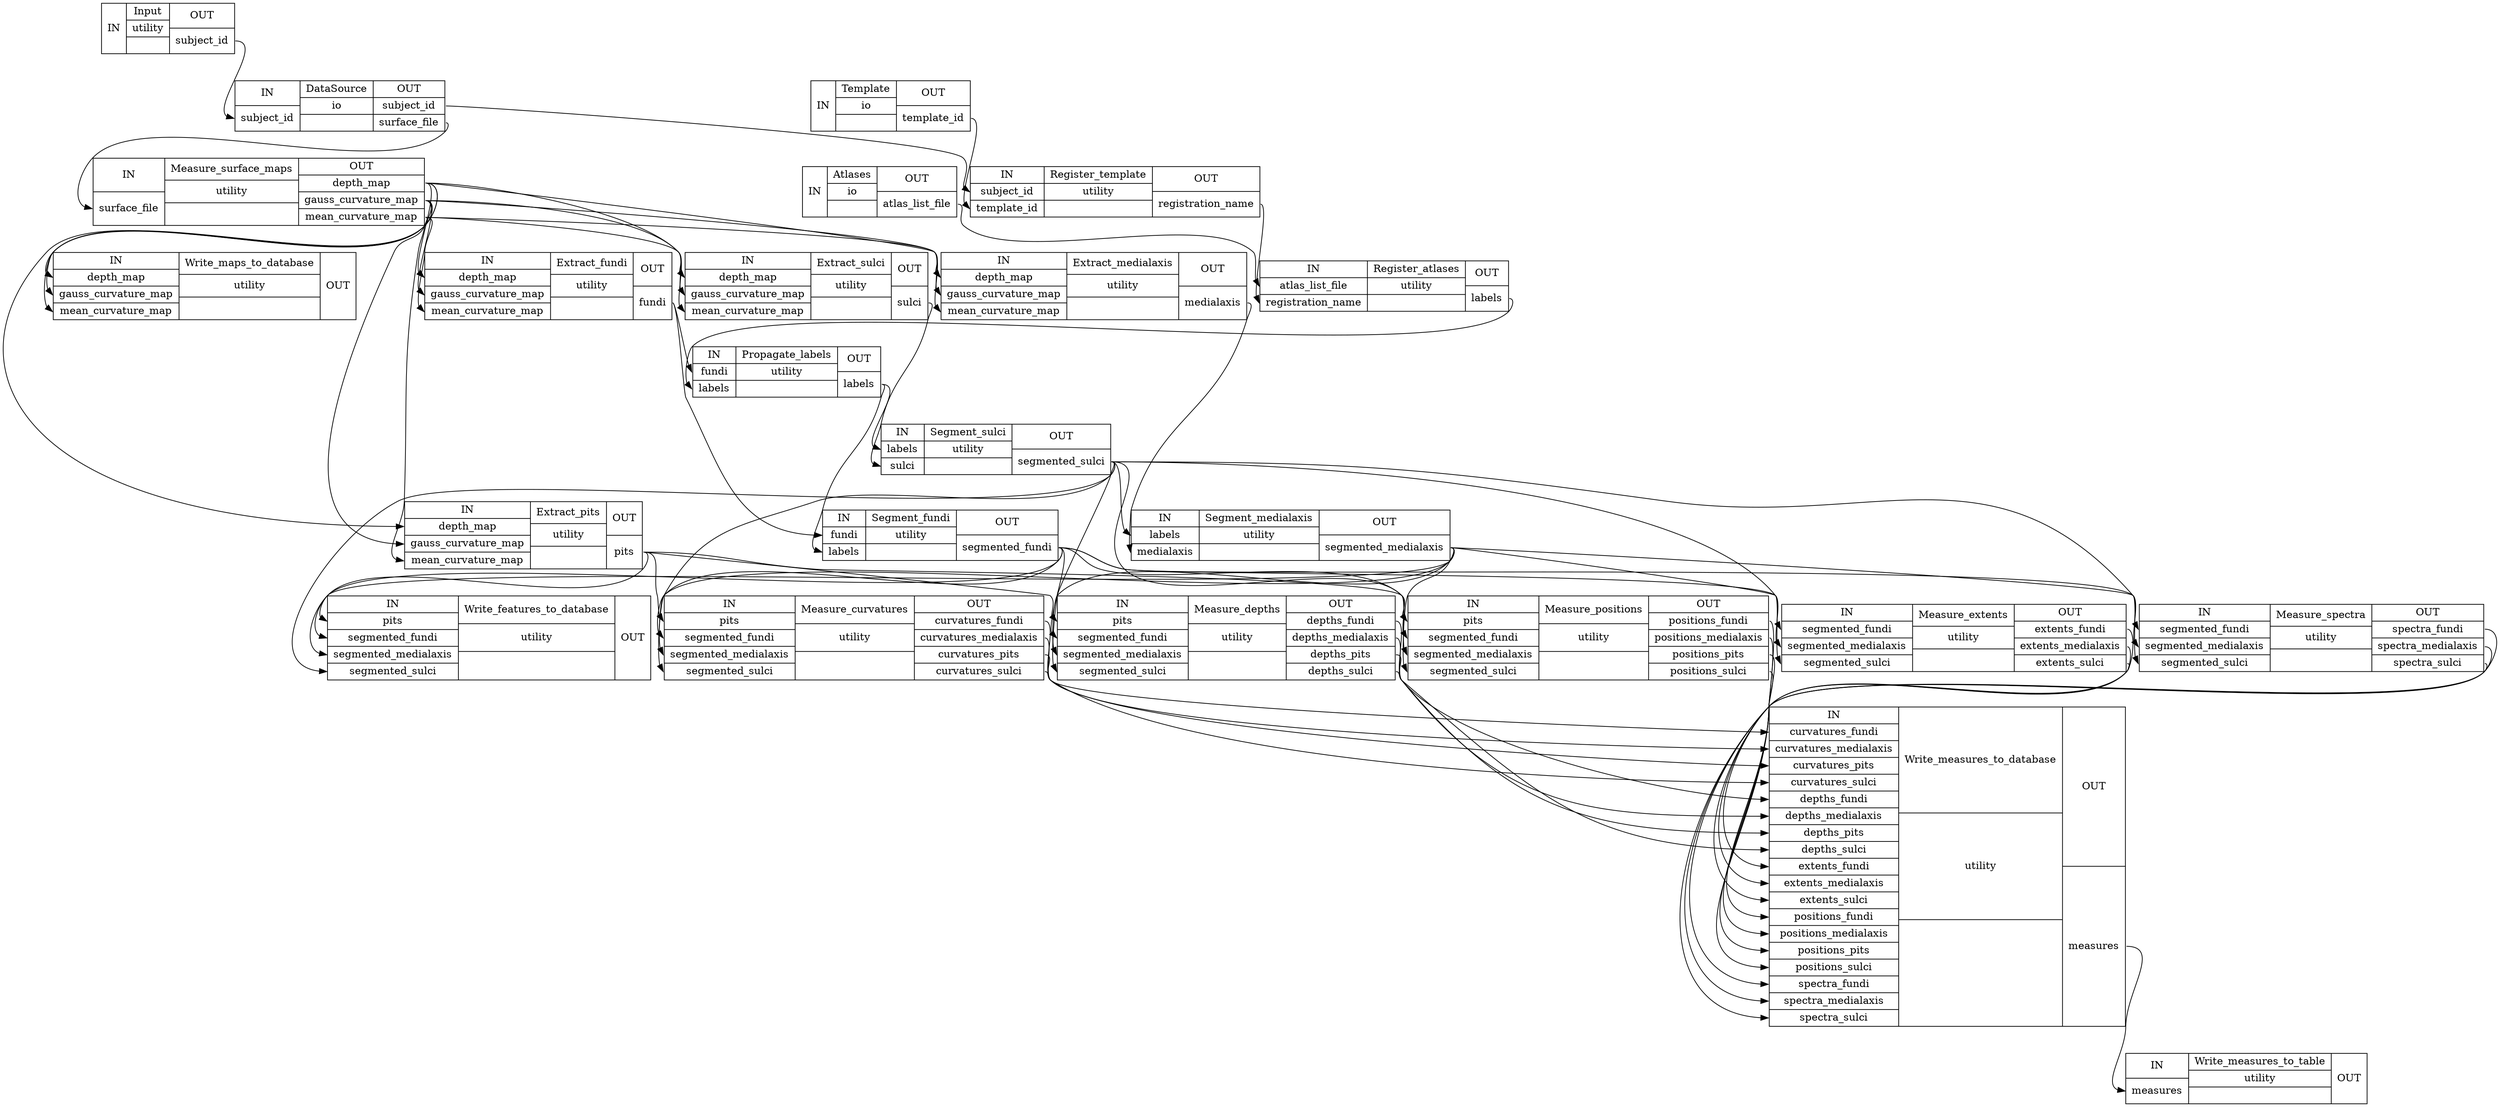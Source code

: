 digraph structs {
node [shape=record];
pipelineTemplate [label="{IN}|{ Template | io |  }|{OUT|<outtemplateid> template_id}"];
pipelineInput [label="{IN}|{ Input | utility |  }|{OUT|<outsubjectid> subject_id}"];
pipelineAtlases [label="{IN}|{ Atlases | io |  }|{OUT|<outatlaslistfile> atlas_list_file}"];
pipelineDataSource [label="{IN|<insubjectid> subject_id}|{ DataSource | io |  }|{OUT|<outsubjectid> subject_id|<outsurfacefile> surface_file}"];
pipelineRegister_template [label="{IN|<insubjectid> subject_id|<intemplateid> template_id}|{ Register_template | utility |  }|{OUT|<outregistrationname> registration_name}"];
pipelineRegister_atlases [label="{IN|<inatlaslistfile> atlas_list_file|<inregistrationname> registration_name}|{ Register_atlases | utility |  }|{OUT|<outlabels> labels}"];
pipelineMeasure_surface_maps [label="{IN|<insurfacefile> surface_file}|{ Measure_surface_maps | utility |  }|{OUT|<outdepthmap> depth_map|<outgausscurvaturemap> gauss_curvature_map|<outmeancurvaturemap> mean_curvature_map}"];
pipelineExtract_medialaxis [label="{IN|<indepthmap> depth_map|<ingausscurvaturemap> gauss_curvature_map|<inmeancurvaturemap> mean_curvature_map}|{ Extract_medialaxis | utility |  }|{OUT|<outmedialaxis> medialaxis}"];
pipelineExtract_sulci [label="{IN|<indepthmap> depth_map|<ingausscurvaturemap> gauss_curvature_map|<inmeancurvaturemap> mean_curvature_map}|{ Extract_sulci | utility |  }|{OUT|<outsulci> sulci}"];
pipelineWrite_maps_to_database [label="{IN|<indepthmap> depth_map|<ingausscurvaturemap> gauss_curvature_map|<inmeancurvaturemap> mean_curvature_map}|{ Write_maps_to_database | utility |  }|{OUT}"];
pipelineExtract_pits [label="{IN|<indepthmap> depth_map|<ingausscurvaturemap> gauss_curvature_map|<inmeancurvaturemap> mean_curvature_map}|{ Extract_pits | utility |  }|{OUT|<outpits> pits}"];
pipelineExtract_fundi [label="{IN|<indepthmap> depth_map|<ingausscurvaturemap> gauss_curvature_map|<inmeancurvaturemap> mean_curvature_map}|{ Extract_fundi | utility |  }|{OUT|<outfundi> fundi}"];
pipelinePropagate_labels [label="{IN|<infundi> fundi|<inlabels> labels}|{ Propagate_labels | utility |  }|{OUT|<outlabels> labels}"];
pipelineSegment_fundi [label="{IN|<infundi> fundi|<inlabels> labels}|{ Segment_fundi | utility |  }|{OUT|<outsegmentedfundi> segmented_fundi}"];
pipelineSegment_sulci [label="{IN|<inlabels> labels|<insulci> sulci}|{ Segment_sulci | utility |  }|{OUT|<outsegmentedsulci> segmented_sulci}"];
pipelineSegment_medialaxis [label="{IN|<inlabels> labels|<inmedialaxis> medialaxis}|{ Segment_medialaxis | utility |  }|{OUT|<outsegmentedmedialaxis> segmented_medialaxis}"];
pipelineMeasure_spectra [label="{IN|<insegmentedfundi> segmented_fundi|<insegmentedmedialaxis> segmented_medialaxis|<insegmentedsulci> segmented_sulci}|{ Measure_spectra | utility |  }|{OUT|<outspectrafundi> spectra_fundi|<outspectramedialaxis> spectra_medialaxis|<outspectrasulci> spectra_sulci}"];
pipelineMeasure_positions [label="{IN|<inpits> pits|<insegmentedfundi> segmented_fundi|<insegmentedmedialaxis> segmented_medialaxis|<insegmentedsulci> segmented_sulci}|{ Measure_positions | utility |  }|{OUT|<outpositionsfundi> positions_fundi|<outpositionsmedialaxis> positions_medialaxis|<outpositionspits> positions_pits|<outpositionssulci> positions_sulci}"];
pipelineMeasure_curvatures [label="{IN|<inpits> pits|<insegmentedfundi> segmented_fundi|<insegmentedmedialaxis> segmented_medialaxis|<insegmentedsulci> segmented_sulci}|{ Measure_curvatures | utility |  }|{OUT|<outcurvaturesfundi> curvatures_fundi|<outcurvaturesmedialaxis> curvatures_medialaxis|<outcurvaturespits> curvatures_pits|<outcurvaturessulci> curvatures_sulci}"];
pipelineMeasure_depths [label="{IN|<inpits> pits|<insegmentedfundi> segmented_fundi|<insegmentedmedialaxis> segmented_medialaxis|<insegmentedsulci> segmented_sulci}|{ Measure_depths | utility |  }|{OUT|<outdepthsfundi> depths_fundi|<outdepthsmedialaxis> depths_medialaxis|<outdepthspits> depths_pits|<outdepthssulci> depths_sulci}"];
pipelineWrite_features_to_database [label="{IN|<inpits> pits|<insegmentedfundi> segmented_fundi|<insegmentedmedialaxis> segmented_medialaxis|<insegmentedsulci> segmented_sulci}|{ Write_features_to_database | utility |  }|{OUT}"];
pipelineMeasure_extents [label="{IN|<insegmentedfundi> segmented_fundi|<insegmentedmedialaxis> segmented_medialaxis|<insegmentedsulci> segmented_sulci}|{ Measure_extents | utility |  }|{OUT|<outextentsfundi> extents_fundi|<outextentsmedialaxis> extents_medialaxis|<outextentssulci> extents_sulci}"];
pipelineWrite_measures_to_database [label="{IN|<incurvaturesfundi> curvatures_fundi|<incurvaturesmedialaxis> curvatures_medialaxis|<incurvaturespits> curvatures_pits|<incurvaturessulci> curvatures_sulci|<indepthsfundi> depths_fundi|<indepthsmedialaxis> depths_medialaxis|<indepthspits> depths_pits|<indepthssulci> depths_sulci|<inextentsfundi> extents_fundi|<inextentsmedialaxis> extents_medialaxis|<inextentssulci> extents_sulci|<inpositionsfundi> positions_fundi|<inpositionsmedialaxis> positions_medialaxis|<inpositionspits> positions_pits|<inpositionssulci> positions_sulci|<inspectrafundi> spectra_fundi|<inspectramedialaxis> spectra_medialaxis|<inspectrasulci> spectra_sulci}|{ Write_measures_to_database | utility |  }|{OUT|<outmeasures> measures}"];
pipelineWrite_measures_to_table [label="{IN|<inmeasures> measures}|{ Write_measures_to_table | utility |  }|{OUT}"];
pipelineAtlases:outatlaslistfile:e -> pipelineRegister_atlases:inatlaslistfile:w;
pipelineDataSource:outsubjectid:e -> pipelineRegister_template:insubjectid:w;
pipelineDataSource:outsurfacefile:e -> pipelineMeasure_surface_maps:insurfacefile:w;
pipelineExtract_fundi:outfundi:e -> pipelinePropagate_labels:infundi:w;
pipelineExtract_fundi:outfundi:e -> pipelineSegment_fundi:infundi:w;
pipelineExtract_medialaxis:outmedialaxis:e -> pipelineSegment_medialaxis:inmedialaxis:w;
pipelineExtract_pits:outpits:e -> pipelineMeasure_curvatures:inpits:w;
pipelineExtract_pits:outpits:e -> pipelineMeasure_depths:inpits:w;
pipelineExtract_pits:outpits:e -> pipelineMeasure_positions:inpits:w;
pipelineExtract_pits:outpits:e -> pipelineWrite_features_to_database:inpits:w;
pipelineExtract_sulci:outsulci:e -> pipelineSegment_sulci:insulci:w;
pipelineInput:outsubjectid:e -> pipelineDataSource:insubjectid:w;
pipelineMeasure_curvatures:outcurvaturesfundi:e -> pipelineWrite_measures_to_database:incurvaturesfundi:w;
pipelineMeasure_curvatures:outcurvaturesmedialaxis:e -> pipelineWrite_measures_to_database:incurvaturesmedialaxis:w;
pipelineMeasure_curvatures:outcurvaturespits:e -> pipelineWrite_measures_to_database:incurvaturespits:w;
pipelineMeasure_curvatures:outcurvaturessulci:e -> pipelineWrite_measures_to_database:incurvaturessulci:w;
pipelineMeasure_depths:outdepthsfundi:e -> pipelineWrite_measures_to_database:indepthsfundi:w;
pipelineMeasure_depths:outdepthsmedialaxis:e -> pipelineWrite_measures_to_database:indepthsmedialaxis:w;
pipelineMeasure_depths:outdepthspits:e -> pipelineWrite_measures_to_database:indepthspits:w;
pipelineMeasure_depths:outdepthssulci:e -> pipelineWrite_measures_to_database:indepthssulci:w;
pipelineMeasure_extents:outextentsfundi:e -> pipelineWrite_measures_to_database:inextentsfundi:w;
pipelineMeasure_extents:outextentsmedialaxis:e -> pipelineWrite_measures_to_database:inextentsmedialaxis:w;
pipelineMeasure_extents:outextentssulci:e -> pipelineWrite_measures_to_database:inextentssulci:w;
pipelineMeasure_positions:outpositionsfundi:e -> pipelineWrite_measures_to_database:inpositionsfundi:w;
pipelineMeasure_positions:outpositionsmedialaxis:e -> pipelineWrite_measures_to_database:inpositionsmedialaxis:w;
pipelineMeasure_positions:outpositionspits:e -> pipelineWrite_measures_to_database:inpositionspits:w;
pipelineMeasure_positions:outpositionssulci:e -> pipelineWrite_measures_to_database:inpositionssulci:w;
pipelineMeasure_spectra:outspectrafundi:e -> pipelineWrite_measures_to_database:inspectrafundi:w;
pipelineMeasure_spectra:outspectramedialaxis:e -> pipelineWrite_measures_to_database:inspectramedialaxis:w;
pipelineMeasure_spectra:outspectrasulci:e -> pipelineWrite_measures_to_database:inspectrasulci:w;
pipelineMeasure_surface_maps:outdepthmap:e -> pipelineExtract_fundi:indepthmap:w;
pipelineMeasure_surface_maps:outdepthmap:e -> pipelineExtract_medialaxis:indepthmap:w;
pipelineMeasure_surface_maps:outdepthmap:e -> pipelineExtract_pits:indepthmap:w;
pipelineMeasure_surface_maps:outdepthmap:e -> pipelineExtract_sulci:indepthmap:w;
pipelineMeasure_surface_maps:outdepthmap:e -> pipelineWrite_maps_to_database:indepthmap:w;
pipelineMeasure_surface_maps:outgausscurvaturemap:e -> pipelineExtract_fundi:ingausscurvaturemap:w;
pipelineMeasure_surface_maps:outgausscurvaturemap:e -> pipelineExtract_medialaxis:ingausscurvaturemap:w;
pipelineMeasure_surface_maps:outgausscurvaturemap:e -> pipelineExtract_pits:ingausscurvaturemap:w;
pipelineMeasure_surface_maps:outgausscurvaturemap:e -> pipelineExtract_sulci:ingausscurvaturemap:w;
pipelineMeasure_surface_maps:outgausscurvaturemap:e -> pipelineWrite_maps_to_database:ingausscurvaturemap:w;
pipelineMeasure_surface_maps:outmeancurvaturemap:e -> pipelineExtract_fundi:inmeancurvaturemap:w;
pipelineMeasure_surface_maps:outmeancurvaturemap:e -> pipelineExtract_medialaxis:inmeancurvaturemap:w;
pipelineMeasure_surface_maps:outmeancurvaturemap:e -> pipelineExtract_pits:inmeancurvaturemap:w;
pipelineMeasure_surface_maps:outmeancurvaturemap:e -> pipelineExtract_sulci:inmeancurvaturemap:w;
pipelineMeasure_surface_maps:outmeancurvaturemap:e -> pipelineWrite_maps_to_database:inmeancurvaturemap:w;
pipelinePropagate_labels:outlabels:e -> pipelineSegment_fundi:inlabels:w;
pipelinePropagate_labels:outlabels:e -> pipelineSegment_sulci:inlabels:w;
pipelineRegister_atlases:outlabels:e -> pipelinePropagate_labels:inlabels:w;
pipelineRegister_template:outregistrationname:e -> pipelineRegister_atlases:inregistrationname:w;
pipelineSegment_fundi:outsegmentedfundi:e -> pipelineMeasure_curvatures:insegmentedfundi:w;
pipelineSegment_fundi:outsegmentedfundi:e -> pipelineMeasure_depths:insegmentedfundi:w;
pipelineSegment_fundi:outsegmentedfundi:e -> pipelineMeasure_extents:insegmentedfundi:w;
pipelineSegment_fundi:outsegmentedfundi:e -> pipelineMeasure_positions:insegmentedfundi:w;
pipelineSegment_fundi:outsegmentedfundi:e -> pipelineMeasure_spectra:insegmentedfundi:w;
pipelineSegment_fundi:outsegmentedfundi:e -> pipelineWrite_features_to_database:insegmentedfundi:w;
pipelineSegment_medialaxis:outsegmentedmedialaxis:e -> pipelineMeasure_curvatures:insegmentedmedialaxis:w;
pipelineSegment_medialaxis:outsegmentedmedialaxis:e -> pipelineMeasure_depths:insegmentedmedialaxis:w;
pipelineSegment_medialaxis:outsegmentedmedialaxis:e -> pipelineMeasure_extents:insegmentedmedialaxis:w;
pipelineSegment_medialaxis:outsegmentedmedialaxis:e -> pipelineMeasure_positions:insegmentedmedialaxis:w;
pipelineSegment_medialaxis:outsegmentedmedialaxis:e -> pipelineMeasure_spectra:insegmentedmedialaxis:w;
pipelineSegment_medialaxis:outsegmentedmedialaxis:e -> pipelineWrite_features_to_database:insegmentedmedialaxis:w;
pipelineSegment_sulci:outsegmentedsulci:e -> pipelineMeasure_curvatures:insegmentedsulci:w;
pipelineSegment_sulci:outsegmentedsulci:e -> pipelineMeasure_depths:insegmentedsulci:w;
pipelineSegment_sulci:outsegmentedsulci:e -> pipelineMeasure_extents:insegmentedsulci:w;
pipelineSegment_sulci:outsegmentedsulci:e -> pipelineMeasure_positions:insegmentedsulci:w;
pipelineSegment_sulci:outsegmentedsulci:e -> pipelineMeasure_spectra:insegmentedsulci:w;
pipelineSegment_sulci:outsegmentedsulci:e -> pipelineSegment_medialaxis:inlabels:w;
pipelineSegment_sulci:outsegmentedsulci:e -> pipelineWrite_features_to_database:insegmentedsulci:w;
pipelineTemplate:outtemplateid:e -> pipelineRegister_template:intemplateid:w;
pipelineWrite_measures_to_database:outmeasures:e -> pipelineWrite_measures_to_table:inmeasures:w;
}